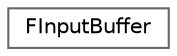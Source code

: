 digraph "Graphical Class Hierarchy"
{
 // LATEX_PDF_SIZE
  bgcolor="transparent";
  edge [fontname=Helvetica,fontsize=10,labelfontname=Helvetica,labelfontsize=10];
  node [fontname=Helvetica,fontsize=10,shape=box,height=0.2,width=0.4];
  rankdir="LR";
  Node0 [id="Node000000",label="FInputBuffer",height=0.2,width=0.4,color="grey40", fillcolor="white", style="filled",URL="$struct_f_input_buffer.html",tooltip="The input buffer for a player object."];
}
